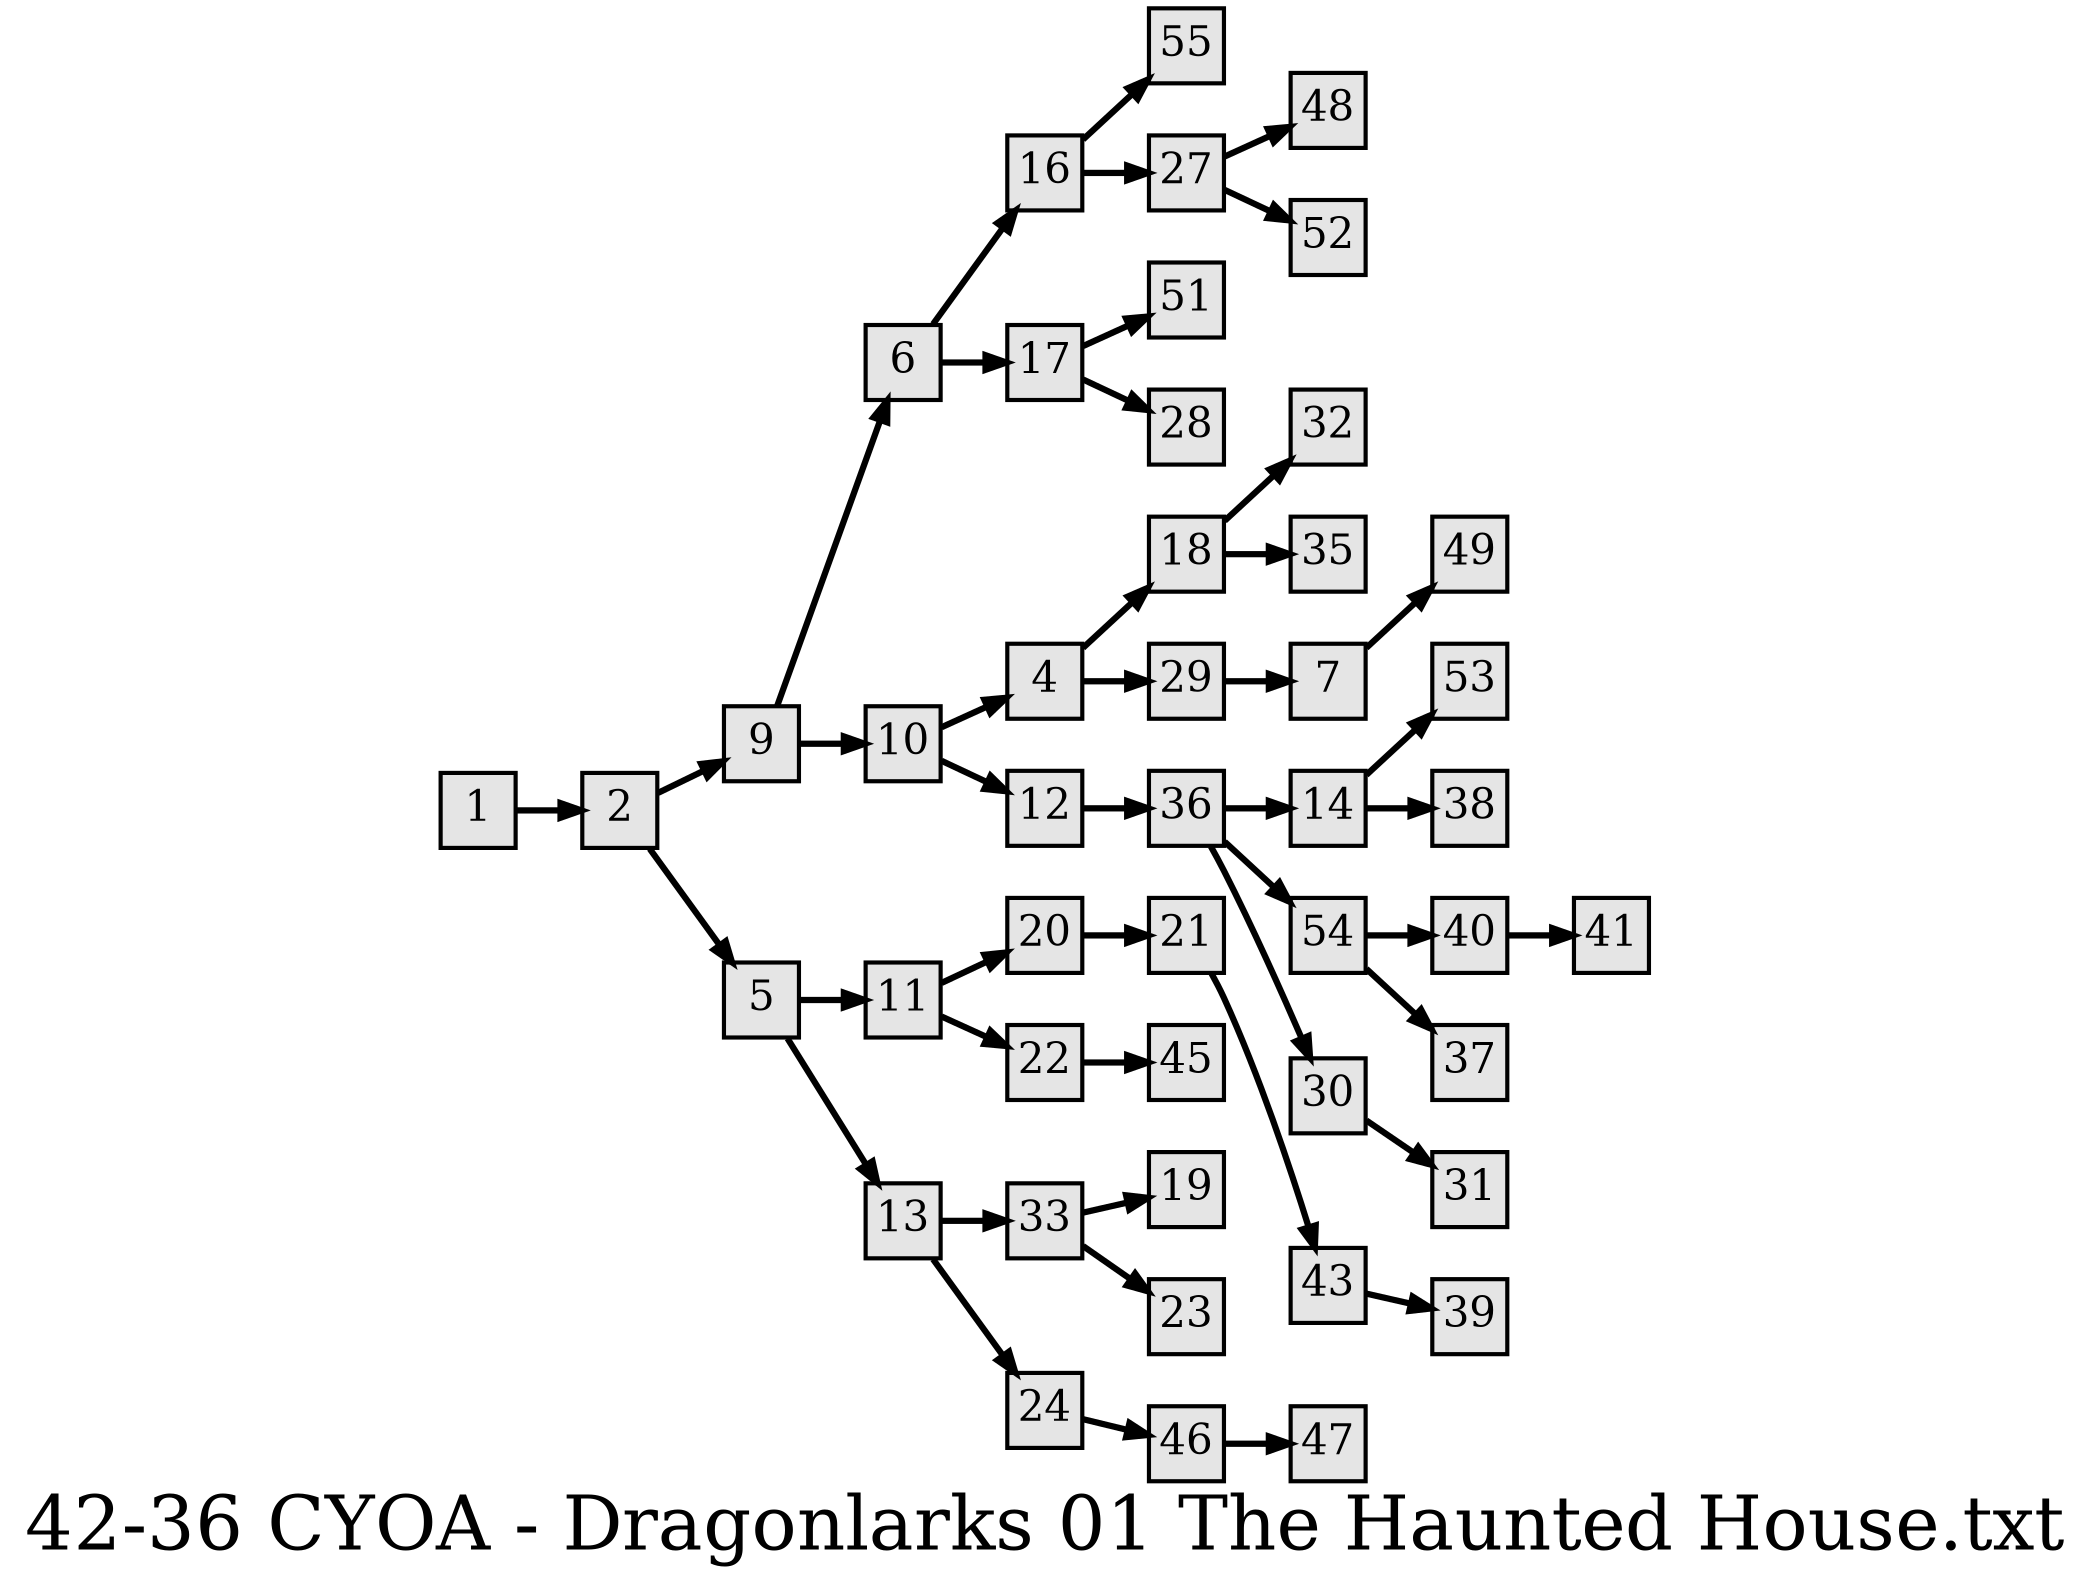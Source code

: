 digraph g{
  graph [ label="42-36 CYOA - Dragonlarks 01 The Haunted House.txt" rankdir=LR, ordering=out, fontsize=36, nodesep="0.35", ranksep="0.45"];
  node  [shape=rect, penwidth=2, fontsize=20, style=filled, fillcolor=grey90, margin="0,0", labelfloat=true, regular=true, fixedsize=true];
  edge  [labelfloat=true, penwidth=3, fontsize=12];
  
  1 -> 2;
  2 -> 9;
  2 -> 5;
  4 -> 18;
  4 -> 29;
  5 -> 11;
  5 -> 13;
  6 -> 16;
  6 -> 17;
  7 -> 49;
  9 -> 6;
  9 -> 10;
  10 -> 4;
  10 -> 12;
  11 -> 20;
  11 -> 22;
  12 -> 36;
  13 -> 33;
  13 -> 24;
  14 -> 53;
  14 -> 38;
  16 -> 55;
  16 -> 27;
  17 -> 51;
  17 -> 28;
  18 -> 32;
  18 -> 35;
  20 -> 21;
  21 -> 43;
  22 -> 45;
  24 -> 46;
  27 -> 48;
  27 -> 52;
  29 -> 7;
  30 -> 31;
  33 -> 19;
  33 -> 23;
  36 -> 14;
  36 -> 54;
  36 -> 30;
  40 -> 41;
  43 -> 39;
  46 -> 47;
  54 -> 40;
  54 -> 37;
}

